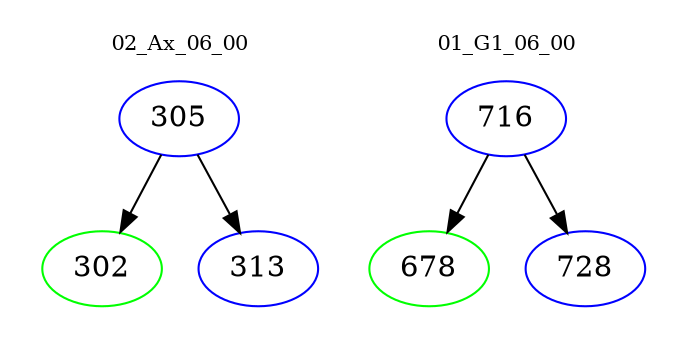 digraph{
subgraph cluster_0 {
color = white
label = "02_Ax_06_00";
fontsize=10;
T0_305 [label="305", color="blue"]
T0_305 -> T0_302 [color="black"]
T0_302 [label="302", color="green"]
T0_305 -> T0_313 [color="black"]
T0_313 [label="313", color="blue"]
}
subgraph cluster_1 {
color = white
label = "01_G1_06_00";
fontsize=10;
T1_716 [label="716", color="blue"]
T1_716 -> T1_678 [color="black"]
T1_678 [label="678", color="green"]
T1_716 -> T1_728 [color="black"]
T1_728 [label="728", color="blue"]
}
}
